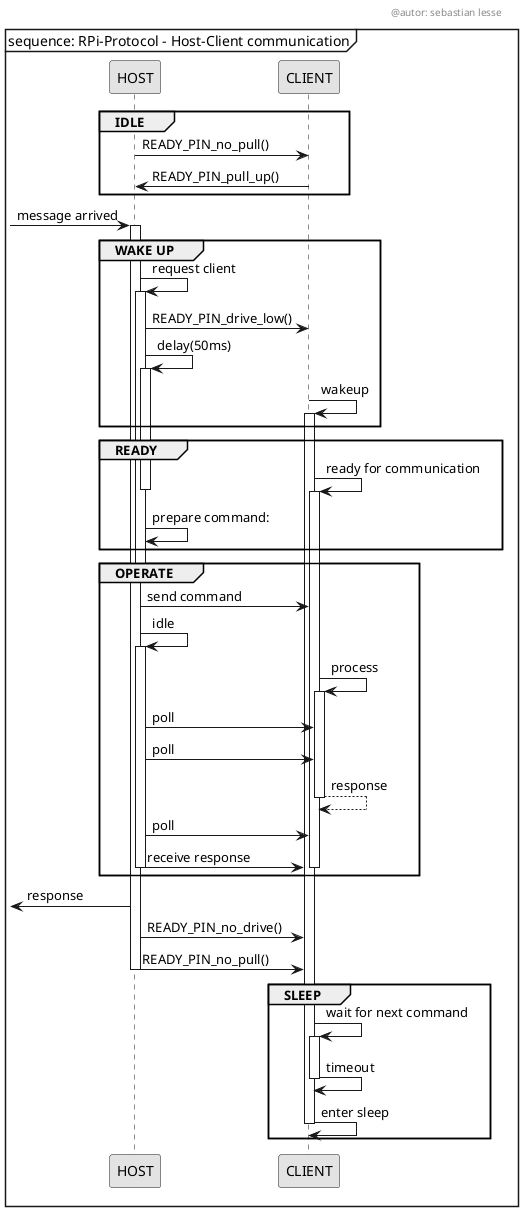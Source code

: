 @startuml

skinparam monochrome true

header
@autor: sebastian lesse
endheader

mainframe sequence: RPi-Protocol - Host-Client communication

group IDLE
HOST -> CLIENT : READY_PIN_no_pull()
CLIENT -> HOST : READY_PIN_pull_up()
end

[-> HOST : message arrived

group WAKE UP
	activate HOST
	HOST -> HOST : request client
	activate HOST
	HOST -> CLIENT : READY_PIN_drive_low()
	HOST -> HOST : delay(50ms)
	activate HOST
	CLIENT -> CLIENT : wakeup
	activate CLIENT
end

group READY
	CLIENT -> CLIENT : ready for communication
	activate CLIENT
	deactivate HOST
	HOST -> HOST : prepare command:
end

group OPERATE
	deactivate HOST
	HOST -> CLIENT : send command
	HOST -> HOST : idle
	activate HOST
	CLIENT -> CLIENT : process
	activate CLIENT
	HOST -> CLIENT : poll
	HOST -> CLIENT : poll
	CLIENT --> CLIENT : response
	deactivate CLIENT
	HOST -> CLIENT : poll

	HOST -> CLIENT : receive response
	deactivate HOST
	deactivate CLIENT
end

[<- HOST : response
HOST -> CLIENT : READY_PIN_no_drive()
HOST -> CLIENT : READY_PIN_no_pull()
deactivate HOST

group SLEEP
	CLIENT -> CLIENT : wait for next command
	activate CLIENT
	CLIENT -> CLIENT : timeout
	deactivate CLIENT
	CLIENT -> CLIENT : enter sleep
	deactivate CLIENT
end

@enduml